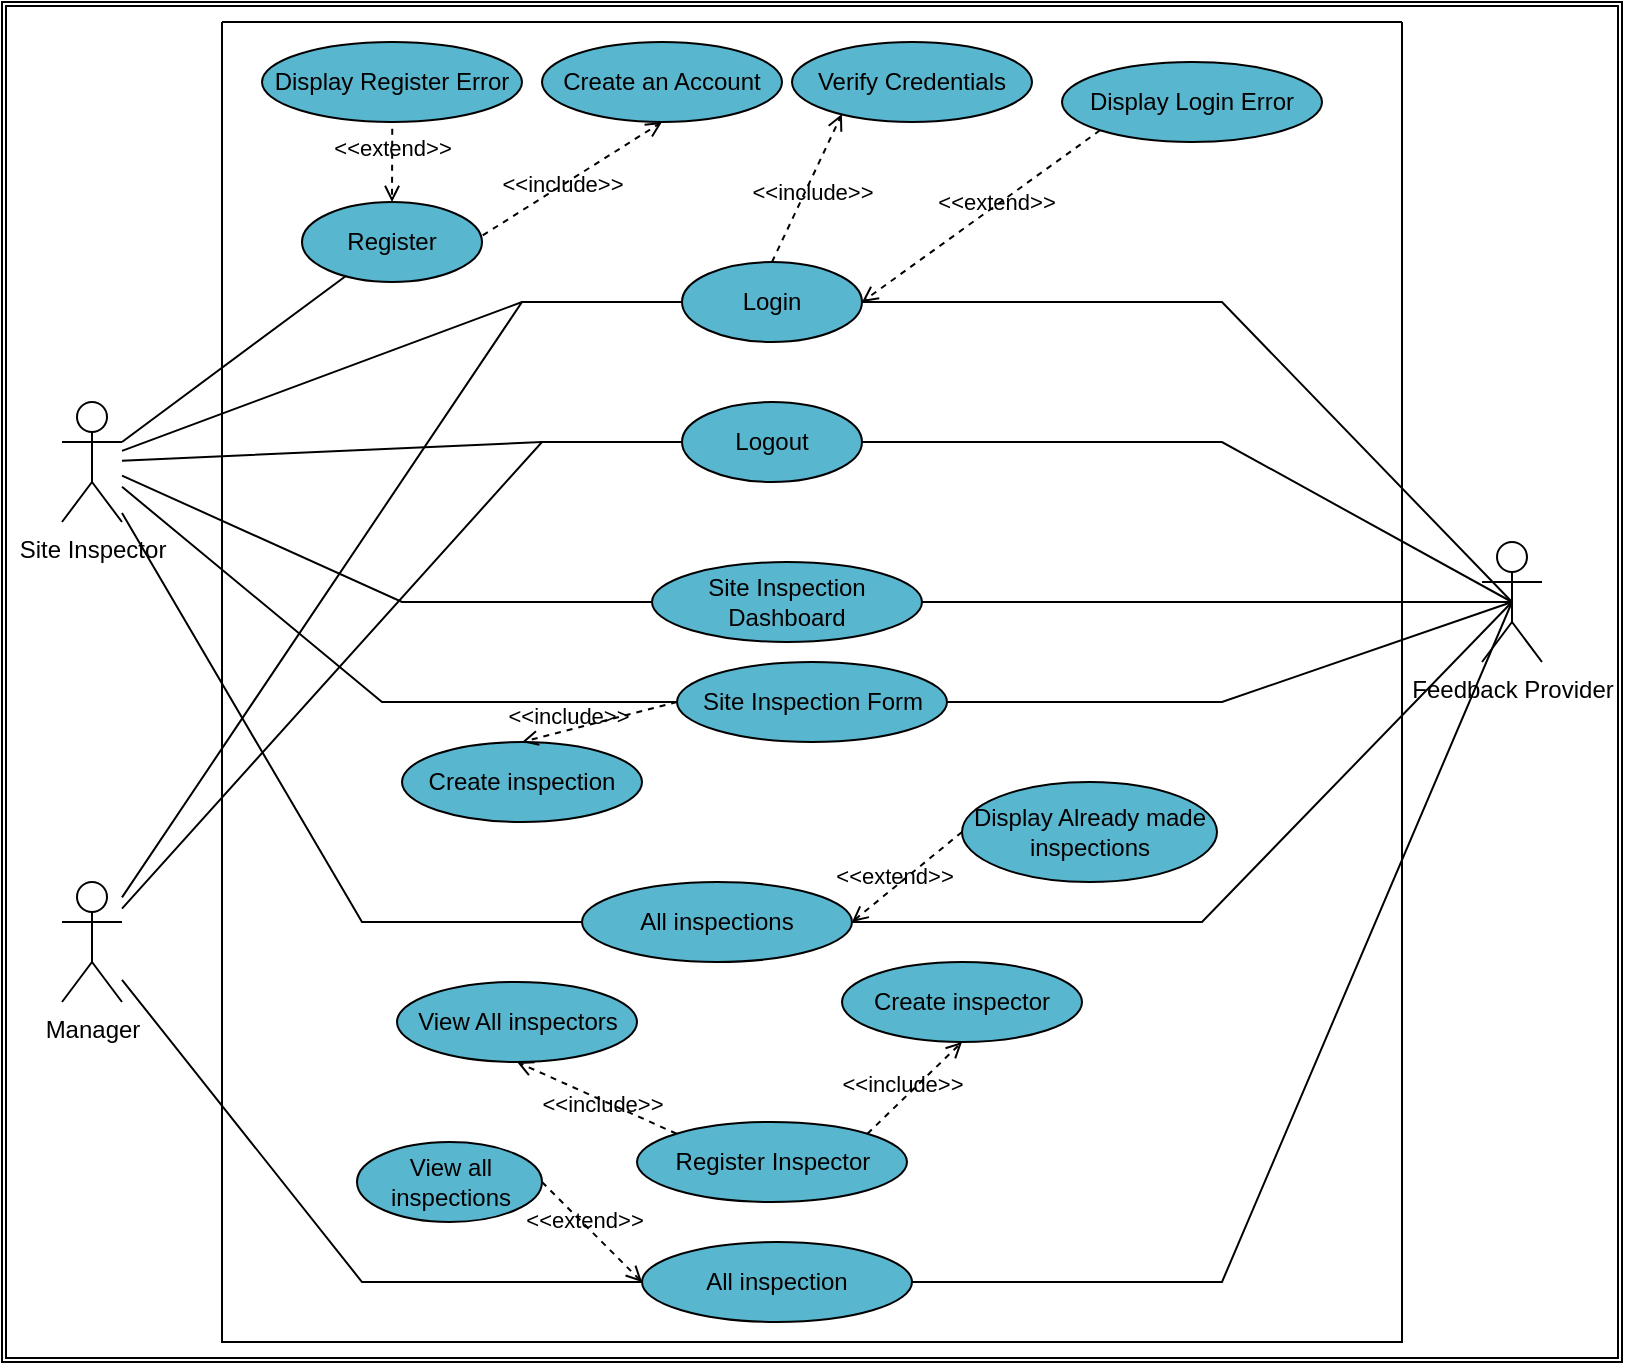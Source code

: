 <mxfile version="20.2.3" type="device"><diagram id="AR4PdZXjg1Hd1nOpft0Y" name="Page-1"><mxGraphModel dx="1157" dy="643" grid="1" gridSize="10" guides="1" tooltips="1" connect="1" arrows="1" fold="1" page="1" pageScale="1" pageWidth="850" pageHeight="1100" math="0" shadow="0"><root><mxCell id="0"/><mxCell id="1" parent="0"/><mxCell id="6Lzf9365mng91GCcVDx9-94" value="" style="shape=ext;double=1;rounded=0;whiteSpace=wrap;html=1;fillColor=default;gradientColor=none;" parent="1" vertex="1"><mxGeometry x="120" y="110" width="810" height="680" as="geometry"/></mxCell><mxCell id="6Lzf9365mng91GCcVDx9-3" value="" style="swimlane;startSize=0;fillColor=default;gradientColor=none;" parent="1" vertex="1"><mxGeometry x="120" y="110" width="810" height="680" as="geometry"><mxRectangle width="50" height="40" as="alternateBounds"/></mxGeometry></mxCell><mxCell id="6Lzf9365mng91GCcVDx9-23" value="Feedback Provider" style="shape=umlActor;verticalLabelPosition=bottom;verticalAlign=top;html=1;outlineConnect=0;" parent="6Lzf9365mng91GCcVDx9-3" vertex="1"><mxGeometry x="740" y="270" width="30" height="60" as="geometry"/></mxCell><mxCell id="6Lzf9365mng91GCcVDx9-25" value="Site Inspector" style="shape=umlActor;verticalLabelPosition=bottom;verticalAlign=top;html=1;outlineConnect=0;" parent="6Lzf9365mng91GCcVDx9-3" vertex="1"><mxGeometry x="30" y="200" width="30" height="60" as="geometry"/></mxCell><mxCell id="6Lzf9365mng91GCcVDx9-49" value="Manager" style="shape=umlActor;verticalLabelPosition=bottom;verticalAlign=top;html=1;outlineConnect=0;" parent="6Lzf9365mng91GCcVDx9-3" vertex="1"><mxGeometry x="30" y="440" width="30" height="60" as="geometry"/></mxCell><mxCell id="6Lzf9365mng91GCcVDx9-4" value="" style="swimlane;startSize=0;" parent="1" vertex="1"><mxGeometry x="230" y="120" width="590" height="660" as="geometry"><mxRectangle x="110" y="10" width="50" height="40" as="alternateBounds"/></mxGeometry></mxCell><mxCell id="6Lzf9365mng91GCcVDx9-6" value="Register" style="ellipse;whiteSpace=wrap;html=1;fillColor=#59B6CF;" parent="6Lzf9365mng91GCcVDx9-4" vertex="1"><mxGeometry x="40" y="90" width="90" height="40" as="geometry"/></mxCell><mxCell id="6Lzf9365mng91GCcVDx9-7" value="Create an Account" style="ellipse;whiteSpace=wrap;html=1;fillColor=#59B6CF;" parent="6Lzf9365mng91GCcVDx9-4" vertex="1"><mxGeometry x="160" y="10" width="120" height="40" as="geometry"/></mxCell><mxCell id="6Lzf9365mng91GCcVDx9-8" value="Display Register Error" style="ellipse;whiteSpace=wrap;html=1;fillColor=#59B6CF;" parent="6Lzf9365mng91GCcVDx9-4" vertex="1"><mxGeometry x="20" y="10" width="130" height="40" as="geometry"/></mxCell><mxCell id="6Lzf9365mng91GCcVDx9-11" value="&amp;lt;&amp;lt;extend&amp;gt;&amp;gt;" style="html=1;verticalAlign=bottom;labelBackgroundColor=none;endArrow=open;endFill=0;dashed=1;rounded=0;exitX=0.501;exitY=1.083;exitDx=0;exitDy=0;exitPerimeter=0;entryX=0.5;entryY=0;entryDx=0;entryDy=0;" parent="6Lzf9365mng91GCcVDx9-4" source="6Lzf9365mng91GCcVDx9-8" target="6Lzf9365mng91GCcVDx9-6" edge="1"><mxGeometry width="160" relative="1" as="geometry"><mxPoint x="150" y="99.76" as="sourcePoint"/><mxPoint x="310" y="99.76" as="targetPoint"/></mxGeometry></mxCell><mxCell id="6Lzf9365mng91GCcVDx9-12" value="&amp;lt;&amp;lt;include&amp;gt;&amp;gt;" style="html=1;verticalAlign=bottom;labelBackgroundColor=none;endArrow=open;endFill=0;dashed=1;rounded=0;entryX=0.5;entryY=1;entryDx=0;entryDy=0;exitX=1.004;exitY=0.417;exitDx=0;exitDy=0;exitPerimeter=0;" parent="6Lzf9365mng91GCcVDx9-4" source="6Lzf9365mng91GCcVDx9-6" target="6Lzf9365mng91GCcVDx9-7" edge="1"><mxGeometry x="-0.2" y="-7" width="160" relative="1" as="geometry"><mxPoint x="170" y="90" as="sourcePoint"/><mxPoint x="330" y="90" as="targetPoint"/><mxPoint as="offset"/></mxGeometry></mxCell><mxCell id="6Lzf9365mng91GCcVDx9-17" value="Verify Credentials" style="ellipse;whiteSpace=wrap;html=1;fillColor=#59B6CF;" parent="6Lzf9365mng91GCcVDx9-4" vertex="1"><mxGeometry x="285" y="10" width="120" height="40" as="geometry"/></mxCell><mxCell id="6Lzf9365mng91GCcVDx9-18" value="Display Login Error" style="ellipse;whiteSpace=wrap;html=1;fillColor=#59B6CF;" parent="6Lzf9365mng91GCcVDx9-4" vertex="1"><mxGeometry x="420" y="20" width="130" height="40" as="geometry"/></mxCell><mxCell id="6Lzf9365mng91GCcVDx9-36" value="Site Inspection Form" style="ellipse;whiteSpace=wrap;html=1;fillColor=#59B6CF;" parent="6Lzf9365mng91GCcVDx9-4" vertex="1"><mxGeometry x="227.5" y="320" width="135" height="40" as="geometry"/></mxCell><mxCell id="6Lzf9365mng91GCcVDx9-39" value="Create inspection" style="ellipse;whiteSpace=wrap;html=1;fillColor=#59B6CF;" parent="6Lzf9365mng91GCcVDx9-4" vertex="1"><mxGeometry x="90" y="360" width="120" height="40" as="geometry"/></mxCell><mxCell id="6Lzf9365mng91GCcVDx9-40" value="&amp;lt;&amp;lt;include&amp;gt;&amp;gt;" style="html=1;verticalAlign=bottom;labelBackgroundColor=none;endArrow=open;endFill=0;dashed=1;rounded=0;entryX=0.5;entryY=0;entryDx=0;entryDy=0;exitX=0;exitY=0.5;exitDx=0;exitDy=0;" parent="6Lzf9365mng91GCcVDx9-4" source="6Lzf9365mng91GCcVDx9-36" target="6Lzf9365mng91GCcVDx9-39" edge="1"><mxGeometry x="0.422" y="2" width="160" relative="1" as="geometry"><mxPoint x="215.0" y="429.68" as="sourcePoint"/><mxPoint x="184.64" y="293" as="targetPoint"/><mxPoint as="offset"/></mxGeometry></mxCell><mxCell id="6Lzf9365mng91GCcVDx9-41" value="All inspections" style="ellipse;whiteSpace=wrap;html=1;fillColor=#59B6CF;" parent="6Lzf9365mng91GCcVDx9-4" vertex="1"><mxGeometry x="180" y="430" width="135" height="40" as="geometry"/></mxCell><mxCell id="6Lzf9365mng91GCcVDx9-44" value="Site Inspection Dashboard" style="ellipse;whiteSpace=wrap;html=1;fillColor=#59B6CF;" parent="6Lzf9365mng91GCcVDx9-4" vertex="1"><mxGeometry x="215" y="270" width="135" height="40" as="geometry"/></mxCell><mxCell id="6Lzf9365mng91GCcVDx9-52" value="Display Already made inspections" style="ellipse;whiteSpace=wrap;html=1;fillColor=#59B6CF;" parent="6Lzf9365mng91GCcVDx9-4" vertex="1"><mxGeometry x="370" y="380" width="127.5" height="50" as="geometry"/></mxCell><mxCell id="6Lzf9365mng91GCcVDx9-59" value="&amp;lt;&amp;lt;extend&amp;gt;&amp;gt;" style="html=1;verticalAlign=bottom;labelBackgroundColor=none;endArrow=open;endFill=0;dashed=1;rounded=0;exitX=0;exitY=0.5;exitDx=0;exitDy=0;entryX=1;entryY=0.5;entryDx=0;entryDy=0;" parent="6Lzf9365mng91GCcVDx9-4" source="6Lzf9365mng91GCcVDx9-52" target="6Lzf9365mng91GCcVDx9-41" edge="1"><mxGeometry x="0.297" y="3" width="160" relative="1" as="geometry"><mxPoint x="499.038" y="360.002" as="sourcePoint"/><mxPoint x="370" y="435.86" as="targetPoint"/><mxPoint as="offset"/></mxGeometry></mxCell><mxCell id="6Lzf9365mng91GCcVDx9-60" value="All inspection" style="ellipse;whiteSpace=wrap;html=1;fillColor=#59B6CF;" parent="6Lzf9365mng91GCcVDx9-4" vertex="1"><mxGeometry x="210" y="610" width="135" height="40" as="geometry"/></mxCell><mxCell id="6Lzf9365mng91GCcVDx9-63" value="View all inspections" style="ellipse;whiteSpace=wrap;html=1;fillColor=#59B6CF;" parent="6Lzf9365mng91GCcVDx9-4" vertex="1"><mxGeometry x="67.5" y="560" width="92.5" height="40" as="geometry"/></mxCell><mxCell id="6Lzf9365mng91GCcVDx9-64" value="&amp;lt;&amp;lt;extend&amp;gt;&amp;gt;" style="html=1;verticalAlign=bottom;labelBackgroundColor=none;endArrow=open;endFill=0;dashed=1;rounded=0;exitX=1;exitY=0.5;exitDx=0;exitDy=0;entryX=0;entryY=0.5;entryDx=0;entryDy=0;" parent="6Lzf9365mng91GCcVDx9-4" source="6Lzf9365mng91GCcVDx9-63" target="6Lzf9365mng91GCcVDx9-60" edge="1"><mxGeometry x="-0.02" y="-5" width="160" relative="1" as="geometry"><mxPoint x="259.038" y="310.002" as="sourcePoint"/><mxPoint x="300" y="480.0" as="targetPoint"/><mxPoint as="offset"/><Array as="points"/></mxGeometry></mxCell><mxCell id="6Lzf9365mng91GCcVDx9-9" style="rounded=0;orthogonalLoop=1;jettySize=auto;html=1;endArrow=none;endFill=0;exitX=1;exitY=0.333;exitDx=0;exitDy=0;exitPerimeter=0;" parent="1" source="6Lzf9365mng91GCcVDx9-25" target="6Lzf9365mng91GCcVDx9-6" edge="1"><mxGeometry relative="1" as="geometry"><mxPoint x="180" y="266" as="sourcePoint"/></mxGeometry></mxCell><mxCell id="6Lzf9365mng91GCcVDx9-24" style="edgeStyle=none;rounded=0;orthogonalLoop=1;jettySize=auto;html=1;entryX=0.5;entryY=0.5;entryDx=0;entryDy=0;entryPerimeter=0;endArrow=none;endFill=0;" parent="1" source="6Lzf9365mng91GCcVDx9-13" target="6Lzf9365mng91GCcVDx9-23" edge="1"><mxGeometry relative="1" as="geometry"><Array as="points"><mxPoint x="730" y="260"/></Array></mxGeometry></mxCell><mxCell id="6Lzf9365mng91GCcVDx9-31" style="edgeStyle=none;rounded=0;orthogonalLoop=1;jettySize=auto;html=1;entryX=0;entryY=0.5;entryDx=0;entryDy=0;endArrow=none;endFill=0;" parent="1" source="6Lzf9365mng91GCcVDx9-25" target="6Lzf9365mng91GCcVDx9-13" edge="1"><mxGeometry relative="1" as="geometry"><mxPoint x="300" y="380" as="targetPoint"/><Array as="points"><mxPoint x="380" y="260"/></Array></mxGeometry></mxCell><mxCell id="6Lzf9365mng91GCcVDx9-32" style="edgeStyle=none;rounded=0;orthogonalLoop=1;jettySize=auto;html=1;entryX=0;entryY=0.5;entryDx=0;entryDy=0;endArrow=none;endFill=0;" parent="1" source="6Lzf9365mng91GCcVDx9-25" target="6Lzf9365mng91GCcVDx9-14" edge="1"><mxGeometry relative="1" as="geometry"><Array as="points"><mxPoint x="390" y="330"/></Array></mxGeometry></mxCell><mxCell id="6Lzf9365mng91GCcVDx9-33" style="edgeStyle=none;rounded=0;orthogonalLoop=1;jettySize=auto;html=1;entryX=0.5;entryY=0.5;entryDx=0;entryDy=0;entryPerimeter=0;endArrow=none;endFill=0;" parent="1" source="6Lzf9365mng91GCcVDx9-14" target="6Lzf9365mng91GCcVDx9-23" edge="1"><mxGeometry relative="1" as="geometry"><Array as="points"><mxPoint x="730" y="330"/></Array></mxGeometry></mxCell><mxCell id="6Lzf9365mng91GCcVDx9-37" style="edgeStyle=none;rounded=0;orthogonalLoop=1;jettySize=auto;html=1;endArrow=none;endFill=0;entryX=0;entryY=0.5;entryDx=0;entryDy=0;" parent="1" source="6Lzf9365mng91GCcVDx9-25" target="6Lzf9365mng91GCcVDx9-36" edge="1"><mxGeometry relative="1" as="geometry"><Array as="points"><mxPoint x="310" y="460"/></Array></mxGeometry></mxCell><mxCell id="6Lzf9365mng91GCcVDx9-43" style="edgeStyle=none;rounded=0;orthogonalLoop=1;jettySize=auto;html=1;endArrow=none;endFill=0;exitX=1;exitY=0.5;exitDx=0;exitDy=0;entryX=0.5;entryY=0.5;entryDx=0;entryDy=0;entryPerimeter=0;" parent="1" source="6Lzf9365mng91GCcVDx9-41" target="6Lzf9365mng91GCcVDx9-23" edge="1"><mxGeometry relative="1" as="geometry"><Array as="points"><mxPoint x="720" y="570"/></Array></mxGeometry></mxCell><mxCell id="6Lzf9365mng91GCcVDx9-45" style="edgeStyle=none;rounded=0;orthogonalLoop=1;jettySize=auto;html=1;entryX=0;entryY=0.5;entryDx=0;entryDy=0;endArrow=none;endFill=0;" parent="1" source="6Lzf9365mng91GCcVDx9-25" target="6Lzf9365mng91GCcVDx9-44" edge="1"><mxGeometry relative="1" as="geometry"><Array as="points"><mxPoint x="320" y="410"/></Array></mxGeometry></mxCell><mxCell id="6Lzf9365mng91GCcVDx9-46" style="edgeStyle=none;rounded=0;orthogonalLoop=1;jettySize=auto;html=1;entryX=0.5;entryY=0.5;entryDx=0;entryDy=0;entryPerimeter=0;endArrow=none;endFill=0;exitX=1;exitY=0.5;exitDx=0;exitDy=0;" parent="1" source="6Lzf9365mng91GCcVDx9-44" target="6Lzf9365mng91GCcVDx9-23" edge="1"><mxGeometry relative="1" as="geometry"><Array as="points"><mxPoint x="730" y="410"/></Array></mxGeometry></mxCell><mxCell id="6Lzf9365mng91GCcVDx9-47" style="edgeStyle=none;rounded=0;orthogonalLoop=1;jettySize=auto;html=1;entryX=0.5;entryY=0.5;entryDx=0;entryDy=0;entryPerimeter=0;endArrow=none;endFill=0;exitX=1;exitY=0.5;exitDx=0;exitDy=0;" parent="1" source="6Lzf9365mng91GCcVDx9-36" target="6Lzf9365mng91GCcVDx9-23" edge="1"><mxGeometry relative="1" as="geometry"><Array as="points"><mxPoint x="730" y="460"/></Array></mxGeometry></mxCell><mxCell id="6Lzf9365mng91GCcVDx9-48" style="edgeStyle=none;rounded=0;orthogonalLoop=1;jettySize=auto;html=1;entryX=0;entryY=0.5;entryDx=0;entryDy=0;endArrow=none;endFill=0;" parent="1" source="6Lzf9365mng91GCcVDx9-25" target="6Lzf9365mng91GCcVDx9-41" edge="1"><mxGeometry relative="1" as="geometry"><Array as="points"><mxPoint x="300" y="570"/></Array></mxGeometry></mxCell><mxCell id="6Lzf9365mng91GCcVDx9-50" style="edgeStyle=none;rounded=0;orthogonalLoop=1;jettySize=auto;html=1;endArrow=none;endFill=0;entryX=0;entryY=0.5;entryDx=0;entryDy=0;" parent="1" source="6Lzf9365mng91GCcVDx9-49" target="6Lzf9365mng91GCcVDx9-13" edge="1"><mxGeometry relative="1" as="geometry"><Array as="points"><mxPoint x="380" y="260"/></Array></mxGeometry></mxCell><mxCell id="6Lzf9365mng91GCcVDx9-51" style="edgeStyle=none;rounded=0;orthogonalLoop=1;jettySize=auto;html=1;entryX=0;entryY=0.5;entryDx=0;entryDy=0;endArrow=none;endFill=0;" parent="1" source="6Lzf9365mng91GCcVDx9-49" target="6Lzf9365mng91GCcVDx9-14" edge="1"><mxGeometry relative="1" as="geometry"><Array as="points"><mxPoint x="390" y="330"/></Array></mxGeometry></mxCell><mxCell id="6Lzf9365mng91GCcVDx9-61" style="edgeStyle=none;rounded=0;orthogonalLoop=1;jettySize=auto;html=1;entryX=0;entryY=0.5;entryDx=0;entryDy=0;endArrow=none;endFill=0;" parent="1" source="6Lzf9365mng91GCcVDx9-49" target="6Lzf9365mng91GCcVDx9-60" edge="1"><mxGeometry relative="1" as="geometry"><Array as="points"><mxPoint x="300" y="750"/></Array></mxGeometry></mxCell><mxCell id="6Lzf9365mng91GCcVDx9-62" style="edgeStyle=none;rounded=0;orthogonalLoop=1;jettySize=auto;html=1;entryX=0.5;entryY=0.5;entryDx=0;entryDy=0;entryPerimeter=0;endArrow=none;endFill=0;" parent="1" source="6Lzf9365mng91GCcVDx9-60" target="6Lzf9365mng91GCcVDx9-23" edge="1"><mxGeometry relative="1" as="geometry"><Array as="points"><mxPoint x="730" y="750"/></Array></mxGeometry></mxCell><mxCell id="6Lzf9365mng91GCcVDx9-13" value="Login" style="ellipse;whiteSpace=wrap;html=1;fillColor=#59B6CF;" parent="1" vertex="1"><mxGeometry x="460" y="240" width="90" height="40" as="geometry"/></mxCell><mxCell id="6Lzf9365mng91GCcVDx9-19" value="&amp;lt;&amp;lt;extend&amp;gt;&amp;gt;" style="html=1;verticalAlign=bottom;labelBackgroundColor=none;endArrow=open;endFill=0;dashed=1;rounded=0;exitX=0;exitY=1;exitDx=0;exitDy=0;entryX=1;entryY=0.5;entryDx=0;entryDy=0;" parent="1" source="6Lzf9365mng91GCcVDx9-18" target="6Lzf9365mng91GCcVDx9-13" edge="1"><mxGeometry x="-0.074" y="6" width="160" relative="1" as="geometry"><mxPoint x="350" y="119.76" as="sourcePoint"/><mxPoint x="515" y="230" as="targetPoint"/><mxPoint as="offset"/></mxGeometry></mxCell><mxCell id="6Lzf9365mng91GCcVDx9-20" value="&amp;lt;&amp;lt;include&amp;gt;&amp;gt;" style="html=1;verticalAlign=bottom;labelBackgroundColor=none;endArrow=open;endFill=0;dashed=1;rounded=0;entryX=0.208;entryY=0.9;entryDx=0;entryDy=0;entryPerimeter=0;exitX=0.5;exitY=0;exitDx=0;exitDy=0;" parent="1" source="6Lzf9365mng91GCcVDx9-13" target="6Lzf9365mng91GCcVDx9-17" edge="1"><mxGeometry x="-0.2" y="-7" width="160" relative="1" as="geometry"><mxPoint x="510" y="230" as="sourcePoint"/><mxPoint x="530" y="110" as="targetPoint"/><mxPoint as="offset"/></mxGeometry></mxCell><mxCell id="6Lzf9365mng91GCcVDx9-14" value="Logout" style="ellipse;whiteSpace=wrap;html=1;fillColor=#59B6CF;" parent="1" vertex="1"><mxGeometry x="460" y="310" width="90" height="40" as="geometry"/></mxCell><mxCell id="1QjnD8-2xPtXJa_ha_BD-4" value="Register Inspector" style="ellipse;whiteSpace=wrap;html=1;fillColor=#59B6CF;" vertex="1" parent="1"><mxGeometry x="437.5" y="670" width="135" height="40" as="geometry"/></mxCell><mxCell id="1QjnD8-2xPtXJa_ha_BD-5" value="View All inspectors" style="ellipse;whiteSpace=wrap;html=1;fillColor=#59B6CF;" vertex="1" parent="1"><mxGeometry x="317.5" y="600" width="120" height="40" as="geometry"/></mxCell><mxCell id="1QjnD8-2xPtXJa_ha_BD-6" value="&amp;lt;&amp;lt;include&amp;gt;&amp;gt;" style="html=1;verticalAlign=bottom;labelBackgroundColor=none;endArrow=open;endFill=0;dashed=1;rounded=0;entryX=0.5;entryY=1;entryDx=0;entryDy=0;exitX=0;exitY=0;exitDx=0;exitDy=0;" edge="1" parent="1" source="1QjnD8-2xPtXJa_ha_BD-4" target="1QjnD8-2xPtXJa_ha_BD-5"><mxGeometry x="-0.166" y="10" width="160" relative="1" as="geometry"><mxPoint x="557.5" y="620" as="sourcePoint"/><mxPoint x="480" y="640" as="targetPoint"/><mxPoint as="offset"/></mxGeometry></mxCell><mxCell id="1QjnD8-2xPtXJa_ha_BD-7" value="Create inspector" style="ellipse;whiteSpace=wrap;html=1;fillColor=#59B6CF;" vertex="1" parent="1"><mxGeometry x="540" y="590" width="120" height="40" as="geometry"/></mxCell><mxCell id="1QjnD8-2xPtXJa_ha_BD-8" value="&amp;lt;&amp;lt;include&amp;gt;&amp;gt;" style="html=1;verticalAlign=bottom;labelBackgroundColor=none;endArrow=open;endFill=0;dashed=1;rounded=0;entryX=0.5;entryY=1;entryDx=0;entryDy=0;exitX=1;exitY=0;exitDx=0;exitDy=0;" edge="1" parent="1" target="1QjnD8-2xPtXJa_ha_BD-7" source="1QjnD8-2xPtXJa_ha_BD-4"><mxGeometry x="-0.288" y="-1" width="160" relative="1" as="geometry"><mxPoint x="637.5" y="610" as="sourcePoint"/><mxPoint x="364.64" y="443" as="targetPoint"/><mxPoint as="offset"/></mxGeometry></mxCell></root></mxGraphModel></diagram></mxfile>
